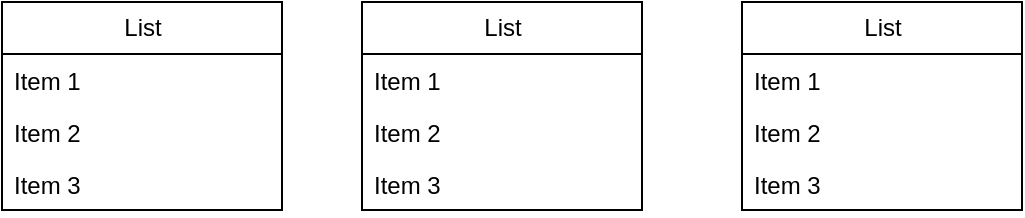 <mxfile version="21.5.2" type="github">
  <diagram name="ページ1" id="A-aV3AcrUMxkYcAU4oyE">
    <mxGraphModel dx="1420" dy="758" grid="1" gridSize="10" guides="1" tooltips="1" connect="1" arrows="1" fold="1" page="1" pageScale="1" pageWidth="827" pageHeight="1169" math="0" shadow="0">
      <root>
        <mxCell id="0" />
        <mxCell id="1" parent="0" />
        <mxCell id="NqUices4I21FbdLFz7tm-1" value="List" style="swimlane;fontStyle=0;childLayout=stackLayout;horizontal=1;startSize=26;fillColor=none;horizontalStack=0;resizeParent=1;resizeParentMax=0;resizeLast=0;collapsible=1;marginBottom=0;html=1;" vertex="1" parent="1">
          <mxGeometry x="180" y="270" width="140" height="104" as="geometry" />
        </mxCell>
        <mxCell id="NqUices4I21FbdLFz7tm-2" value="Item 1" style="text;strokeColor=none;fillColor=none;align=left;verticalAlign=top;spacingLeft=4;spacingRight=4;overflow=hidden;rotatable=0;points=[[0,0.5],[1,0.5]];portConstraint=eastwest;whiteSpace=wrap;html=1;" vertex="1" parent="NqUices4I21FbdLFz7tm-1">
          <mxGeometry y="26" width="140" height="26" as="geometry" />
        </mxCell>
        <mxCell id="NqUices4I21FbdLFz7tm-3" value="Item 2" style="text;strokeColor=none;fillColor=none;align=left;verticalAlign=top;spacingLeft=4;spacingRight=4;overflow=hidden;rotatable=0;points=[[0,0.5],[1,0.5]];portConstraint=eastwest;whiteSpace=wrap;html=1;" vertex="1" parent="NqUices4I21FbdLFz7tm-1">
          <mxGeometry y="52" width="140" height="26" as="geometry" />
        </mxCell>
        <mxCell id="NqUices4I21FbdLFz7tm-4" value="Item 3" style="text;strokeColor=none;fillColor=none;align=left;verticalAlign=top;spacingLeft=4;spacingRight=4;overflow=hidden;rotatable=0;points=[[0,0.5],[1,0.5]];portConstraint=eastwest;whiteSpace=wrap;html=1;" vertex="1" parent="NqUices4I21FbdLFz7tm-1">
          <mxGeometry y="78" width="140" height="26" as="geometry" />
        </mxCell>
        <mxCell id="NqUices4I21FbdLFz7tm-5" value="List" style="swimlane;fontStyle=0;childLayout=stackLayout;horizontal=1;startSize=26;fillColor=none;horizontalStack=0;resizeParent=1;resizeParentMax=0;resizeLast=0;collapsible=1;marginBottom=0;html=1;" vertex="1" parent="1">
          <mxGeometry x="550" y="270" width="140" height="104" as="geometry" />
        </mxCell>
        <mxCell id="NqUices4I21FbdLFz7tm-6" value="Item 1" style="text;strokeColor=none;fillColor=none;align=left;verticalAlign=top;spacingLeft=4;spacingRight=4;overflow=hidden;rotatable=0;points=[[0,0.5],[1,0.5]];portConstraint=eastwest;whiteSpace=wrap;html=1;" vertex="1" parent="NqUices4I21FbdLFz7tm-5">
          <mxGeometry y="26" width="140" height="26" as="geometry" />
        </mxCell>
        <mxCell id="NqUices4I21FbdLFz7tm-7" value="Item 2" style="text;strokeColor=none;fillColor=none;align=left;verticalAlign=top;spacingLeft=4;spacingRight=4;overflow=hidden;rotatable=0;points=[[0,0.5],[1,0.5]];portConstraint=eastwest;whiteSpace=wrap;html=1;" vertex="1" parent="NqUices4I21FbdLFz7tm-5">
          <mxGeometry y="52" width="140" height="26" as="geometry" />
        </mxCell>
        <mxCell id="NqUices4I21FbdLFz7tm-8" value="Item 3" style="text;strokeColor=none;fillColor=none;align=left;verticalAlign=top;spacingLeft=4;spacingRight=4;overflow=hidden;rotatable=0;points=[[0,0.5],[1,0.5]];portConstraint=eastwest;whiteSpace=wrap;html=1;" vertex="1" parent="NqUices4I21FbdLFz7tm-5">
          <mxGeometry y="78" width="140" height="26" as="geometry" />
        </mxCell>
        <mxCell id="NqUices4I21FbdLFz7tm-9" value="List" style="swimlane;fontStyle=0;childLayout=stackLayout;horizontal=1;startSize=26;fillColor=none;horizontalStack=0;resizeParent=1;resizeParentMax=0;resizeLast=0;collapsible=1;marginBottom=0;html=1;" vertex="1" parent="1">
          <mxGeometry x="360" y="270" width="140" height="104" as="geometry" />
        </mxCell>
        <mxCell id="NqUices4I21FbdLFz7tm-10" value="Item 1" style="text;strokeColor=none;fillColor=none;align=left;verticalAlign=top;spacingLeft=4;spacingRight=4;overflow=hidden;rotatable=0;points=[[0,0.5],[1,0.5]];portConstraint=eastwest;whiteSpace=wrap;html=1;" vertex="1" parent="NqUices4I21FbdLFz7tm-9">
          <mxGeometry y="26" width="140" height="26" as="geometry" />
        </mxCell>
        <mxCell id="NqUices4I21FbdLFz7tm-11" value="Item 2" style="text;strokeColor=none;fillColor=none;align=left;verticalAlign=top;spacingLeft=4;spacingRight=4;overflow=hidden;rotatable=0;points=[[0,0.5],[1,0.5]];portConstraint=eastwest;whiteSpace=wrap;html=1;" vertex="1" parent="NqUices4I21FbdLFz7tm-9">
          <mxGeometry y="52" width="140" height="26" as="geometry" />
        </mxCell>
        <mxCell id="NqUices4I21FbdLFz7tm-12" value="Item 3" style="text;strokeColor=none;fillColor=none;align=left;verticalAlign=top;spacingLeft=4;spacingRight=4;overflow=hidden;rotatable=0;points=[[0,0.5],[1,0.5]];portConstraint=eastwest;whiteSpace=wrap;html=1;" vertex="1" parent="NqUices4I21FbdLFz7tm-9">
          <mxGeometry y="78" width="140" height="26" as="geometry" />
        </mxCell>
      </root>
    </mxGraphModel>
  </diagram>
</mxfile>
